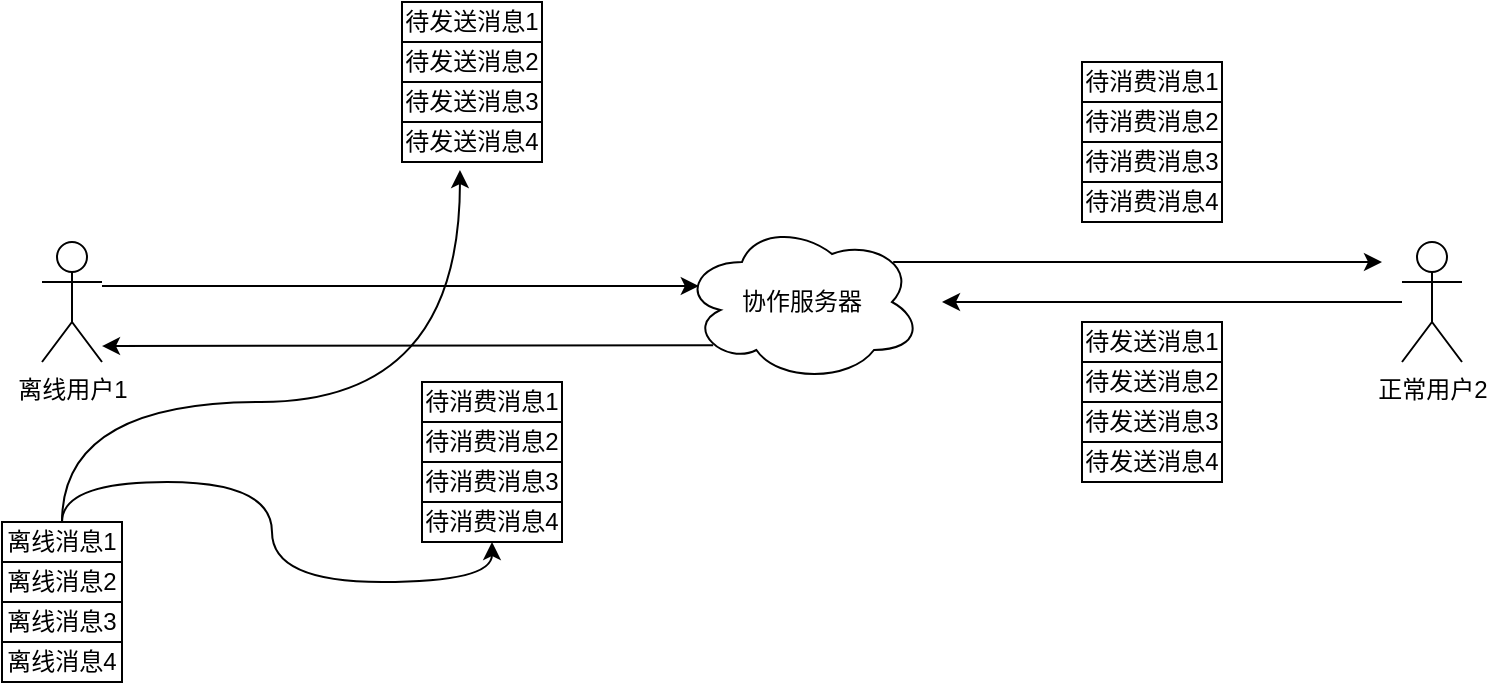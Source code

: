 <mxfile version="14.9.2" type="github">
  <diagram id="6OxUyXnarH1mJg6vfp_b" name="Page-1">
    <mxGraphModel dx="1426" dy="826" grid="1" gridSize="10" guides="1" tooltips="1" connect="1" arrows="1" fold="1" page="1" pageScale="1" pageWidth="827" pageHeight="1169" math="0" shadow="0">
      <root>
        <mxCell id="0" />
        <mxCell id="1" parent="0" />
        <mxCell id="tanTmlRFgSFP3X2OnWR8-56" style="edgeStyle=orthogonalEdgeStyle;rounded=0;orthogonalLoop=1;jettySize=auto;html=1;exitX=0.88;exitY=0.25;exitDx=0;exitDy=0;exitPerimeter=0;" edge="1" parent="1" source="tanTmlRFgSFP3X2OnWR8-32">
          <mxGeometry relative="1" as="geometry">
            <mxPoint x="750" y="690" as="targetPoint" />
          </mxGeometry>
        </mxCell>
        <mxCell id="tanTmlRFgSFP3X2OnWR8-64" style="edgeStyle=none;rounded=0;orthogonalLoop=1;jettySize=auto;html=1;exitX=0.13;exitY=0.77;exitDx=0;exitDy=0;exitPerimeter=0;entryX=1;entryY=0.867;entryDx=0;entryDy=0;entryPerimeter=0;" edge="1" parent="1" source="tanTmlRFgSFP3X2OnWR8-32" target="tanTmlRFgSFP3X2OnWR8-34">
          <mxGeometry relative="1" as="geometry" />
        </mxCell>
        <mxCell id="tanTmlRFgSFP3X2OnWR8-32" value="协作服务器" style="ellipse;shape=cloud;whiteSpace=wrap;html=1;" vertex="1" parent="1">
          <mxGeometry x="400" y="670" width="120" height="80" as="geometry" />
        </mxCell>
        <mxCell id="tanTmlRFgSFP3X2OnWR8-50" style="edgeStyle=orthogonalEdgeStyle;rounded=0;orthogonalLoop=1;jettySize=auto;html=1;" edge="1" parent="1" source="tanTmlRFgSFP3X2OnWR8-33">
          <mxGeometry relative="1" as="geometry">
            <mxPoint x="530" y="710" as="targetPoint" />
          </mxGeometry>
        </mxCell>
        <mxCell id="tanTmlRFgSFP3X2OnWR8-33" value="正常用户2" style="shape=umlActor;verticalLabelPosition=bottom;verticalAlign=top;html=1;outlineConnect=0;" vertex="1" parent="1">
          <mxGeometry x="760" y="680" width="30" height="60" as="geometry" />
        </mxCell>
        <mxCell id="tanTmlRFgSFP3X2OnWR8-34" value="离线用户1" style="shape=umlActor;verticalLabelPosition=bottom;verticalAlign=top;html=1;outlineConnect=0;" vertex="1" parent="1">
          <mxGeometry x="80" y="680" width="30" height="60" as="geometry" />
        </mxCell>
        <mxCell id="tanTmlRFgSFP3X2OnWR8-57" style="edgeStyle=orthogonalEdgeStyle;rounded=0;orthogonalLoop=1;jettySize=auto;html=1;entryX=0.414;entryY=1.2;entryDx=0;entryDy=0;exitX=0.5;exitY=0;exitDx=0;exitDy=0;curved=1;entryPerimeter=0;" edge="1" parent="1" source="tanTmlRFgSFP3X2OnWR8-35" target="tanTmlRFgSFP3X2OnWR8-63">
          <mxGeometry relative="1" as="geometry">
            <mxPoint x="225" y="730" as="targetPoint" />
            <Array as="points">
              <mxPoint x="90" y="760" />
              <mxPoint x="289" y="760" />
            </Array>
          </mxGeometry>
        </mxCell>
        <mxCell id="tanTmlRFgSFP3X2OnWR8-69" style="edgeStyle=orthogonalEdgeStyle;rounded=0;orthogonalLoop=1;jettySize=auto;html=1;exitX=0.5;exitY=0;exitDx=0;exitDy=0;entryX=0.5;entryY=1;entryDx=0;entryDy=0;curved=1;" edge="1" parent="1" source="tanTmlRFgSFP3X2OnWR8-35" target="tanTmlRFgSFP3X2OnWR8-68">
          <mxGeometry relative="1" as="geometry" />
        </mxCell>
        <mxCell id="tanTmlRFgSFP3X2OnWR8-35" value="离线消息1" style="rounded=0;whiteSpace=wrap;html=1;" vertex="1" parent="1">
          <mxGeometry x="60" y="820" width="60" height="20" as="geometry" />
        </mxCell>
        <mxCell id="tanTmlRFgSFP3X2OnWR8-36" value="离线消息2" style="rounded=0;whiteSpace=wrap;html=1;" vertex="1" parent="1">
          <mxGeometry x="60" y="840" width="60" height="20" as="geometry" />
        </mxCell>
        <mxCell id="tanTmlRFgSFP3X2OnWR8-37" value="离线消息3" style="rounded=0;whiteSpace=wrap;html=1;" vertex="1" parent="1">
          <mxGeometry x="60" y="860" width="60" height="20" as="geometry" />
        </mxCell>
        <mxCell id="tanTmlRFgSFP3X2OnWR8-38" value="离线消息4" style="rounded=0;whiteSpace=wrap;html=1;" vertex="1" parent="1">
          <mxGeometry x="60" y="880" width="60" height="20" as="geometry" />
        </mxCell>
        <mxCell id="tanTmlRFgSFP3X2OnWR8-40" value="待消费消息1" style="rounded=0;whiteSpace=wrap;html=1;" vertex="1" parent="1">
          <mxGeometry x="600" y="590" width="70" height="20" as="geometry" />
        </mxCell>
        <mxCell id="tanTmlRFgSFP3X2OnWR8-41" value="待消费消息2" style="rounded=0;whiteSpace=wrap;html=1;" vertex="1" parent="1">
          <mxGeometry x="600" y="610" width="70" height="20" as="geometry" />
        </mxCell>
        <mxCell id="tanTmlRFgSFP3X2OnWR8-44" value="待消费消息3" style="rounded=0;whiteSpace=wrap;html=1;" vertex="1" parent="1">
          <mxGeometry x="600" y="630" width="70" height="20" as="geometry" />
        </mxCell>
        <mxCell id="tanTmlRFgSFP3X2OnWR8-45" value="待消费消息4" style="rounded=0;whiteSpace=wrap;html=1;" vertex="1" parent="1">
          <mxGeometry x="600" y="650" width="70" height="20" as="geometry" />
        </mxCell>
        <mxCell id="tanTmlRFgSFP3X2OnWR8-58" style="rounded=0;orthogonalLoop=1;jettySize=auto;html=1;entryX=0.07;entryY=0.4;entryDx=0;entryDy=0;entryPerimeter=0;exitX=1;exitY=0.367;exitDx=0;exitDy=0;exitPerimeter=0;" edge="1" parent="1" source="tanTmlRFgSFP3X2OnWR8-34" target="tanTmlRFgSFP3X2OnWR8-32">
          <mxGeometry relative="1" as="geometry">
            <mxPoint x="260" y="700.382" as="sourcePoint" />
          </mxGeometry>
        </mxCell>
        <mxCell id="tanTmlRFgSFP3X2OnWR8-51" value="待发送消息1" style="rounded=0;whiteSpace=wrap;html=1;" vertex="1" parent="1">
          <mxGeometry x="600" y="720" width="70" height="20" as="geometry" />
        </mxCell>
        <mxCell id="tanTmlRFgSFP3X2OnWR8-52" value="待发送消息2" style="rounded=0;whiteSpace=wrap;html=1;" vertex="1" parent="1">
          <mxGeometry x="600" y="740" width="70" height="20" as="geometry" />
        </mxCell>
        <mxCell id="tanTmlRFgSFP3X2OnWR8-53" value="待发送消息3" style="rounded=0;whiteSpace=wrap;html=1;" vertex="1" parent="1">
          <mxGeometry x="600" y="760" width="70" height="20" as="geometry" />
        </mxCell>
        <mxCell id="tanTmlRFgSFP3X2OnWR8-54" value="待发送消息4" style="rounded=0;whiteSpace=wrap;html=1;" vertex="1" parent="1">
          <mxGeometry x="600" y="780" width="70" height="20" as="geometry" />
        </mxCell>
        <mxCell id="tanTmlRFgSFP3X2OnWR8-60" value="待发送消息1" style="rounded=0;whiteSpace=wrap;html=1;" vertex="1" parent="1">
          <mxGeometry x="260" y="560" width="70" height="20" as="geometry" />
        </mxCell>
        <mxCell id="tanTmlRFgSFP3X2OnWR8-61" value="待发送消息2" style="rounded=0;whiteSpace=wrap;html=1;" vertex="1" parent="1">
          <mxGeometry x="260" y="580" width="70" height="20" as="geometry" />
        </mxCell>
        <mxCell id="tanTmlRFgSFP3X2OnWR8-62" value="待发送消息3" style="rounded=0;whiteSpace=wrap;html=1;" vertex="1" parent="1">
          <mxGeometry x="260" y="600" width="70" height="20" as="geometry" />
        </mxCell>
        <mxCell id="tanTmlRFgSFP3X2OnWR8-63" value="待发送消息4" style="rounded=0;whiteSpace=wrap;html=1;" vertex="1" parent="1">
          <mxGeometry x="260" y="620" width="70" height="20" as="geometry" />
        </mxCell>
        <mxCell id="tanTmlRFgSFP3X2OnWR8-65" value="待消费消息1" style="rounded=0;whiteSpace=wrap;html=1;" vertex="1" parent="1">
          <mxGeometry x="270" y="750" width="70" height="20" as="geometry" />
        </mxCell>
        <mxCell id="tanTmlRFgSFP3X2OnWR8-66" value="待消费消息2" style="rounded=0;whiteSpace=wrap;html=1;" vertex="1" parent="1">
          <mxGeometry x="270" y="770" width="70" height="20" as="geometry" />
        </mxCell>
        <mxCell id="tanTmlRFgSFP3X2OnWR8-67" value="待消费消息3" style="rounded=0;whiteSpace=wrap;html=1;" vertex="1" parent="1">
          <mxGeometry x="270" y="790" width="70" height="20" as="geometry" />
        </mxCell>
        <mxCell id="tanTmlRFgSFP3X2OnWR8-68" value="待消费消息4" style="rounded=0;whiteSpace=wrap;html=1;" vertex="1" parent="1">
          <mxGeometry x="270" y="810" width="70" height="20" as="geometry" />
        </mxCell>
      </root>
    </mxGraphModel>
  </diagram>
</mxfile>
